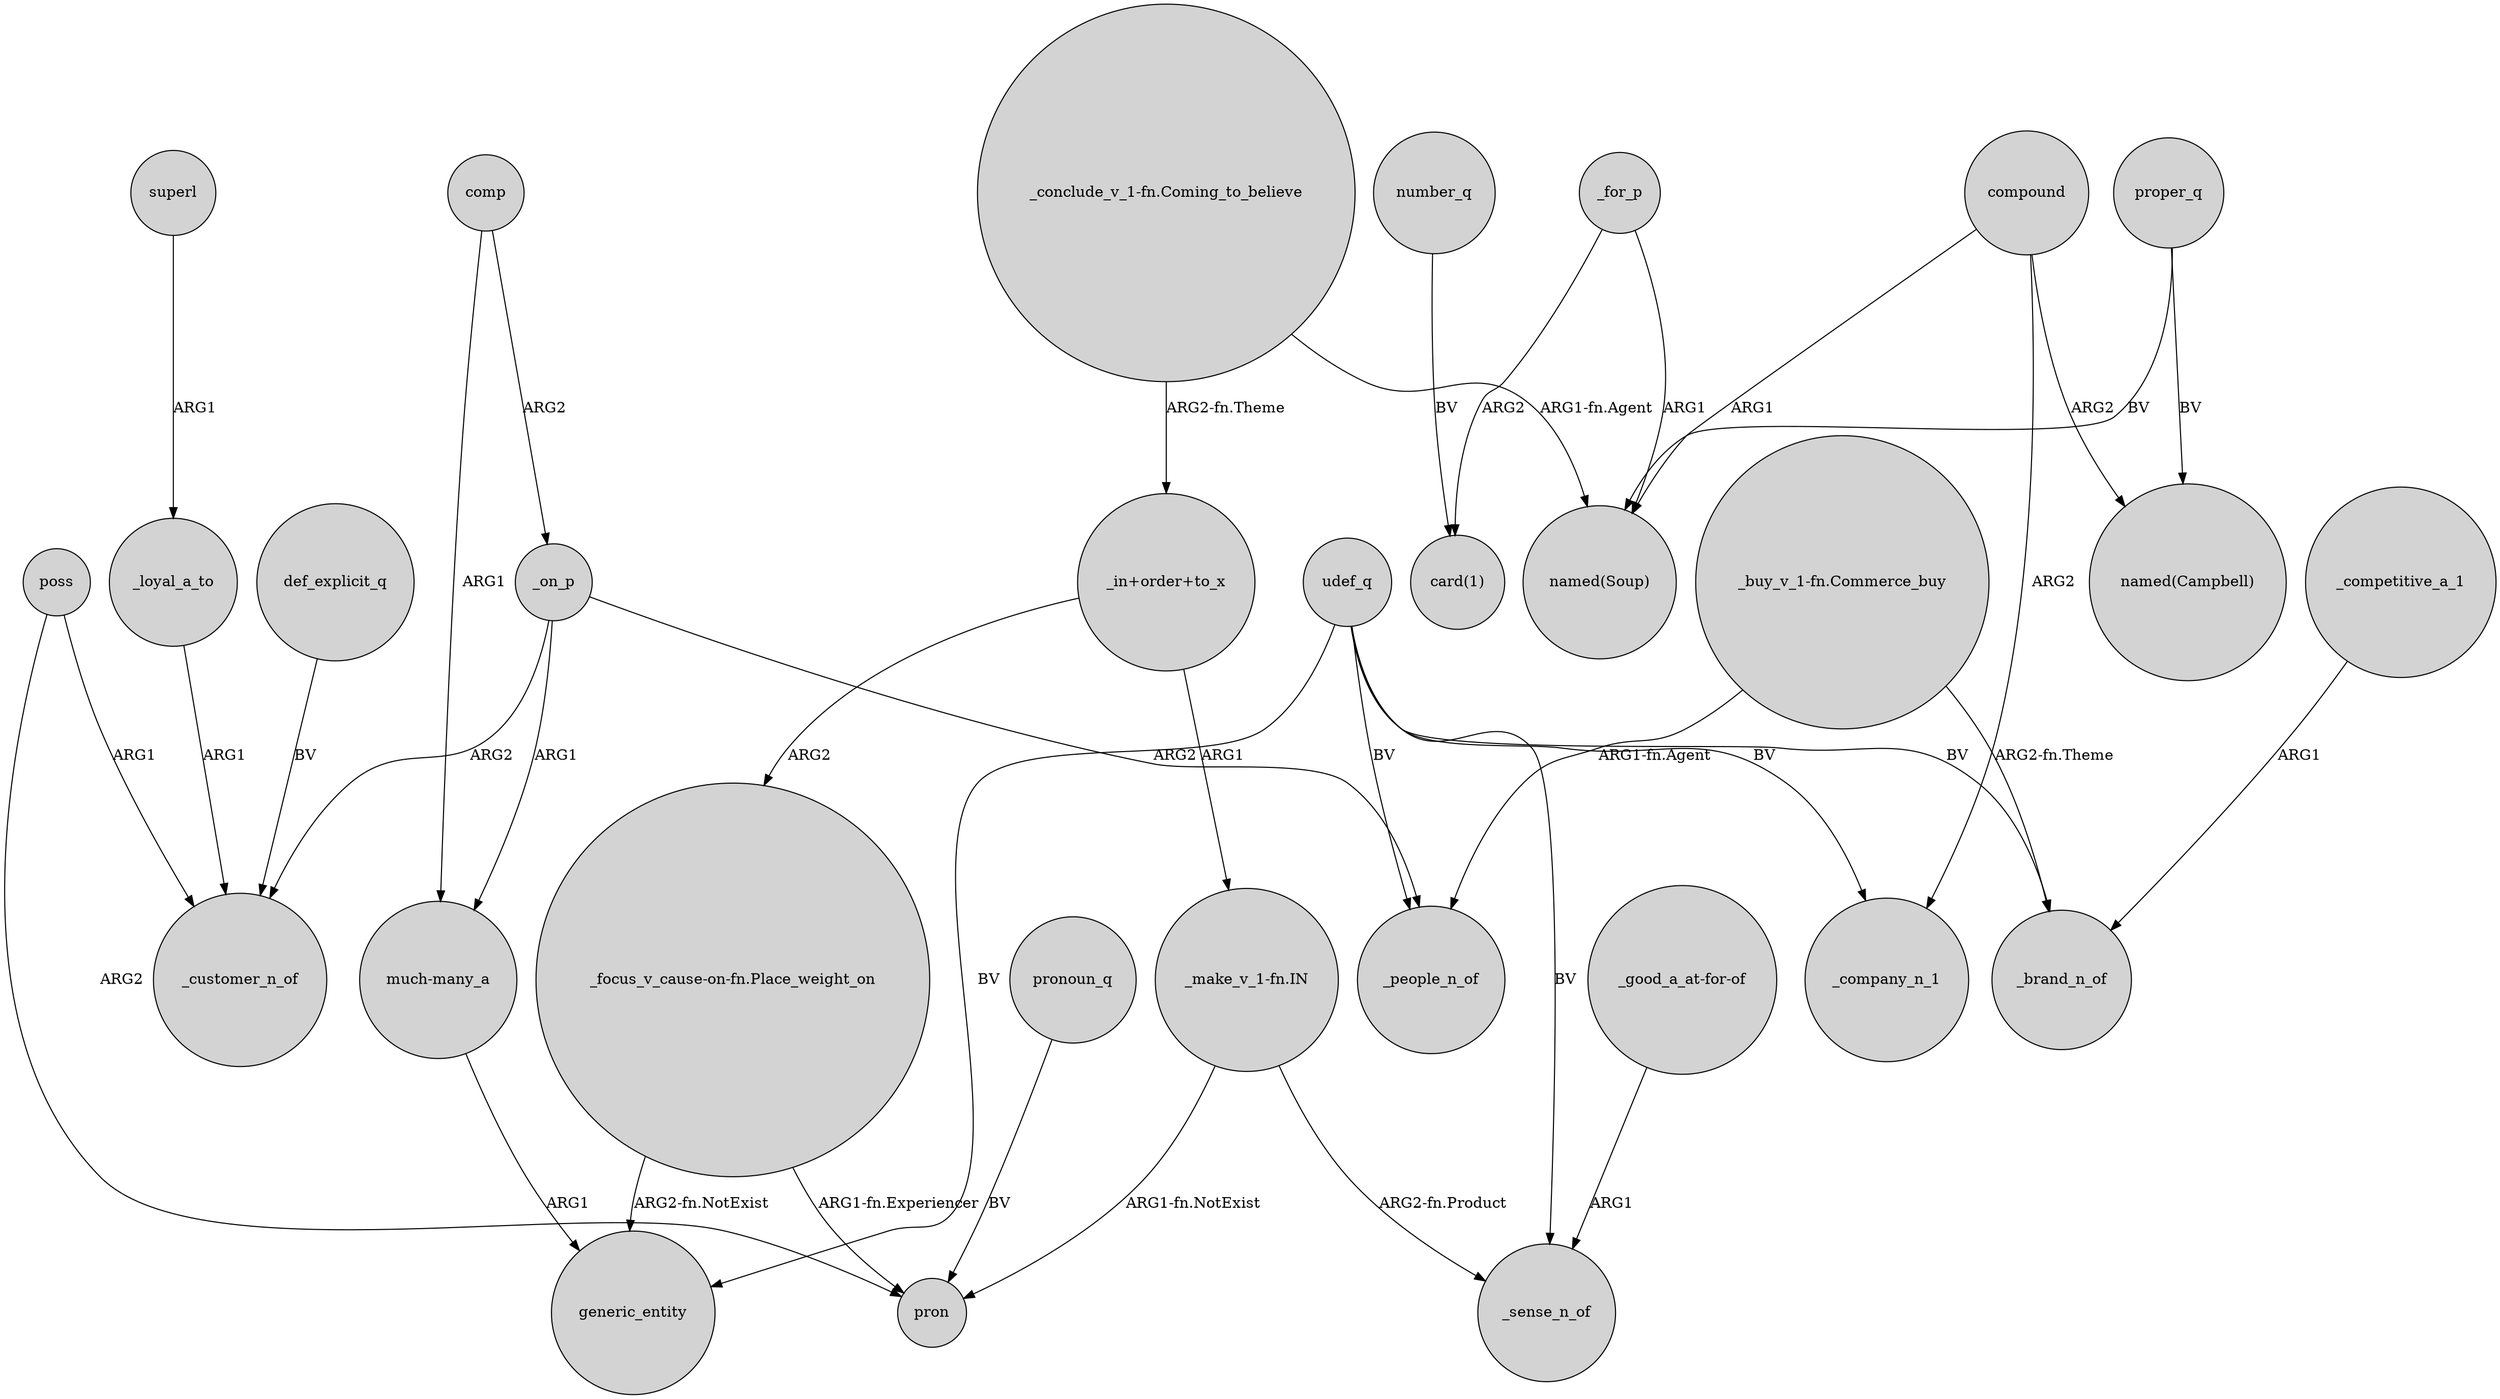 digraph {
	node [shape=circle style=filled]
	udef_q -> generic_entity [label=BV]
	poss -> pron [label=ARG2]
	"_make_v_1-fn.IN" -> pron [label="ARG1-fn.NotExist"]
	"much-many_a" -> generic_entity [label=ARG1]
	proper_q -> "named(Soup)" [label=BV]
	_on_p -> "much-many_a" [label=ARG1]
	"_focus_v_cause-on-fn.Place_weight_on" -> pron [label="ARG1-fn.Experiencer"]
	def_explicit_q -> _customer_n_of [label=BV]
	compound -> _company_n_1 [label=ARG2]
	"_buy_v_1-fn.Commerce_buy" -> _brand_n_of [label="ARG2-fn.Theme"]
	proper_q -> "named(Campbell)" [label=BV]
	_for_p -> "named(Soup)" [label=ARG1]
	"_focus_v_cause-on-fn.Place_weight_on" -> generic_entity [label="ARG2-fn.NotExist"]
	"_buy_v_1-fn.Commerce_buy" -> _people_n_of [label="ARG1-fn.Agent"]
	"_good_a_at-for-of" -> _sense_n_of [label=ARG1]
	compound -> "named(Soup)" [label=ARG1]
	"_in+order+to_x" -> "_make_v_1-fn.IN" [label=ARG1]
	_on_p -> _customer_n_of [label=ARG2]
	_competitive_a_1 -> _brand_n_of [label=ARG1]
	compound -> "named(Campbell)" [label=ARG2]
	_on_p -> _people_n_of [label=ARG2]
	_loyal_a_to -> _customer_n_of [label=ARG1]
	pronoun_q -> pron [label=BV]
	udef_q -> _people_n_of [label=BV]
	comp -> "much-many_a" [label=ARG1]
	udef_q -> _sense_n_of [label=BV]
	poss -> _customer_n_of [label=ARG1]
	"_conclude_v_1-fn.Coming_to_believe" -> "named(Soup)" [label="ARG1-fn.Agent"]
	_for_p -> "card(1)" [label=ARG2]
	"_make_v_1-fn.IN" -> _sense_n_of [label="ARG2-fn.Product"]
	number_q -> "card(1)" [label=BV]
	udef_q -> _brand_n_of [label=BV]
	"_conclude_v_1-fn.Coming_to_believe" -> "_in+order+to_x" [label="ARG2-fn.Theme"]
	"_in+order+to_x" -> "_focus_v_cause-on-fn.Place_weight_on" [label=ARG2]
	superl -> _loyal_a_to [label=ARG1]
	comp -> _on_p [label=ARG2]
	udef_q -> _company_n_1 [label=BV]
}
